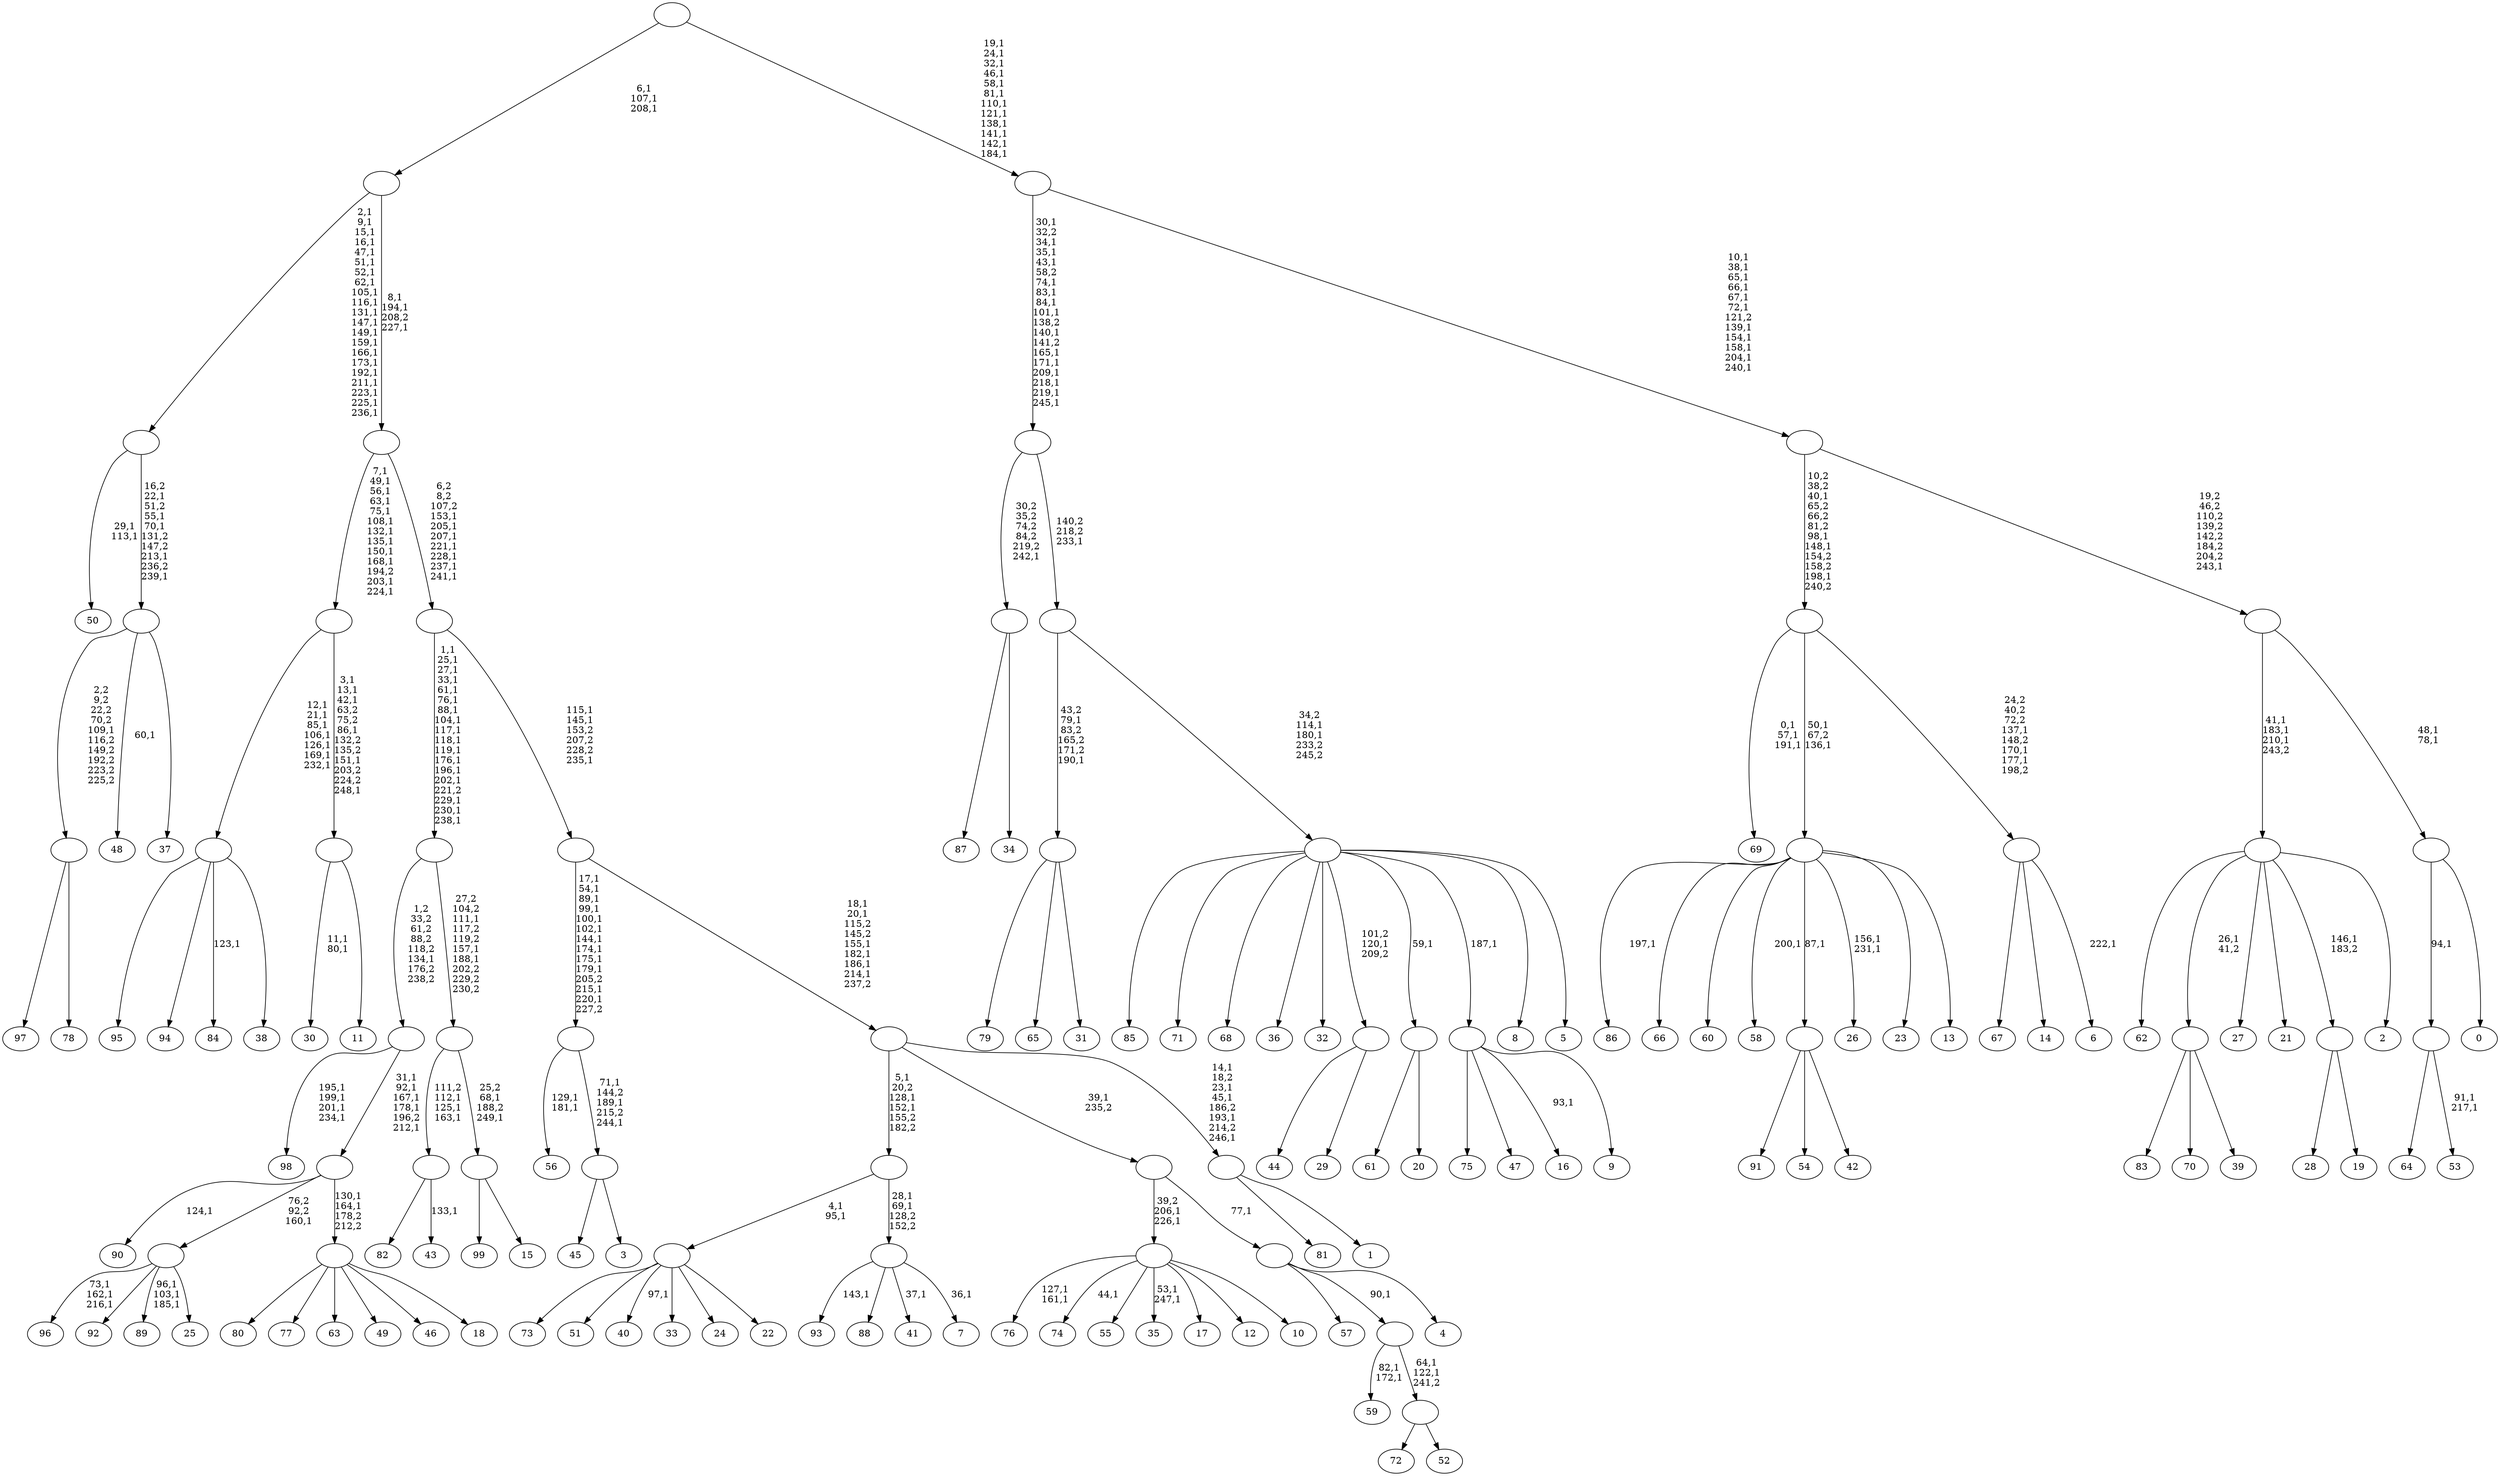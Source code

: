 digraph T {
	350 [label="99"]
	349 [label="98"]
	344 [label="97"]
	343 [label="96"]
	339 [label="95"]
	338 [label="94"]
	337 [label="93"]
	335 [label="92"]
	334 [label="91"]
	333 [label="90"]
	331 [label="89"]
	327 [label="88"]
	326 [label="87"]
	325 [label="86"]
	323 [label="85"]
	322 [label="84"]
	320 [label="83"]
	319 [label="82"]
	318 [label="81"]
	317 [label="80"]
	316 [label="79"]
	315 [label="78"]
	314 [label=""]
	313 [label="77"]
	312 [label="76"]
	309 [label="75"]
	308 [label="74"]
	306 [label="73"]
	305 [label="72"]
	304 [label="71"]
	303 [label="70"]
	302 [label="69"]
	298 [label="68"]
	297 [label="67"]
	296 [label="66"]
	295 [label="65"]
	294 [label="64"]
	293 [label="63"]
	292 [label="62"]
	291 [label="61"]
	290 [label="60"]
	289 [label="59"]
	286 [label="58"]
	284 [label="57"]
	283 [label="56"]
	280 [label="55"]
	279 [label="54"]
	278 [label="53"]
	275 [label=""]
	274 [label="52"]
	273 [label=""]
	271 [label=""]
	270 [label="51"]
	269 [label="50"]
	266 [label="49"]
	265 [label="48"]
	263 [label="47"]
	262 [label="46"]
	261 [label="45"]
	260 [label="44"]
	259 [label="43"]
	257 [label=""]
	254 [label="42"]
	253 [label=""]
	252 [label="41"]
	250 [label="40"]
	248 [label="39"]
	247 [label=""]
	246 [label="38"]
	245 [label=""]
	238 [label="37"]
	237 [label=""]
	232 [label=""]
	211 [label="36"]
	210 [label="35"]
	207 [label="34"]
	206 [label=""]
	205 [label="33"]
	204 [label="32"]
	203 [label="31"]
	202 [label=""]
	200 [label="30"]
	197 [label="29"]
	196 [label=""]
	195 [label="28"]
	194 [label="27"]
	193 [label="26"]
	190 [label="25"]
	189 [label=""]
	188 [label="24"]
	187 [label="23"]
	186 [label="22"]
	185 [label=""]
	183 [label="21"]
	182 [label="20"]
	181 [label=""]
	180 [label="19"]
	179 [label=""]
	178 [label="18"]
	177 [label=""]
	175 [label=""]
	170 [label=""]
	169 [label="17"]
	168 [label="16"]
	166 [label="15"]
	165 [label=""]
	163 [label=""]
	160 [label=""]
	143 [label="14"]
	142 [label="13"]
	141 [label=""]
	139 [label="12"]
	138 [label="11"]
	137 [label=""]
	131 [label=""]
	119 [label="10"]
	118 [label=""]
	116 [label="9"]
	115 [label=""]
	114 [label="8"]
	113 [label="7"]
	111 [label=""]
	109 [label=""]
	106 [label="6"]
	104 [label=""]
	101 [label=""]
	97 [label="5"]
	96 [label=""]
	94 [label=""]
	93 [label=""]
	78 [label="4"]
	77 [label=""]
	76 [label=""]
	75 [label="3"]
	74 [label=""]
	71 [label=""]
	59 [label="2"]
	58 [label=""]
	55 [label="1"]
	54 [label=""]
	49 [label=""]
	43 [label=""]
	40 [label=""]
	33 [label=""]
	30 [label=""]
	27 [label="0"]
	26 [label=""]
	24 [label=""]
	23 [label=""]
	12 [label=""]
	0 [label=""]
	314 -> 344 [label=""]
	314 -> 315 [label=""]
	275 -> 278 [label="91,1\n217,1"]
	275 -> 294 [label=""]
	273 -> 305 [label=""]
	273 -> 274 [label=""]
	271 -> 273 [label="64,1\n122,1\n241,2"]
	271 -> 289 [label="82,1\n172,1"]
	257 -> 259 [label="133,1"]
	257 -> 319 [label=""]
	253 -> 334 [label=""]
	253 -> 279 [label=""]
	253 -> 254 [label=""]
	247 -> 320 [label=""]
	247 -> 303 [label=""]
	247 -> 248 [label=""]
	245 -> 322 [label="123,1"]
	245 -> 339 [label=""]
	245 -> 338 [label=""]
	245 -> 246 [label=""]
	237 -> 265 [label="60,1"]
	237 -> 314 [label="2,2\n9,2\n22,2\n70,2\n109,1\n116,2\n149,2\n192,2\n223,2\n225,2"]
	237 -> 238 [label=""]
	232 -> 237 [label="16,2\n22,1\n51,2\n55,1\n70,1\n131,2\n147,2\n213,1\n236,2\n239,1"]
	232 -> 269 [label="29,1\n113,1"]
	206 -> 326 [label=""]
	206 -> 207 [label=""]
	202 -> 316 [label=""]
	202 -> 295 [label=""]
	202 -> 203 [label=""]
	196 -> 260 [label=""]
	196 -> 197 [label=""]
	189 -> 331 [label="96,1\n103,1\n185,1"]
	189 -> 343 [label="73,1\n162,1\n216,1"]
	189 -> 335 [label=""]
	189 -> 190 [label=""]
	185 -> 250 [label="97,1"]
	185 -> 306 [label=""]
	185 -> 270 [label=""]
	185 -> 205 [label=""]
	185 -> 188 [label=""]
	185 -> 186 [label=""]
	181 -> 291 [label=""]
	181 -> 182 [label=""]
	179 -> 195 [label=""]
	179 -> 180 [label=""]
	177 -> 317 [label=""]
	177 -> 313 [label=""]
	177 -> 293 [label=""]
	177 -> 266 [label=""]
	177 -> 262 [label=""]
	177 -> 178 [label=""]
	175 -> 177 [label="130,1\n164,1\n178,2\n212,2"]
	175 -> 333 [label="124,1"]
	175 -> 189 [label="76,2\n92,2\n160,1"]
	170 -> 175 [label="31,1\n92,1\n167,1\n178,1\n196,2\n212,1"]
	170 -> 349 [label="195,1\n199,1\n201,1\n234,1"]
	165 -> 350 [label=""]
	165 -> 166 [label=""]
	163 -> 165 [label="25,2\n68,1\n188,2\n249,1"]
	163 -> 257 [label="111,2\n112,1\n125,1\n163,1"]
	160 -> 163 [label="27,2\n104,2\n111,1\n117,2\n119,2\n157,1\n188,1\n202,2\n229,2\n230,2"]
	160 -> 170 [label="1,2\n33,2\n61,2\n88,2\n118,2\n134,1\n176,2\n238,2"]
	141 -> 193 [label="156,1\n231,1"]
	141 -> 286 [label="200,1"]
	141 -> 325 [label="197,1"]
	141 -> 296 [label=""]
	141 -> 290 [label=""]
	141 -> 253 [label="87,1"]
	141 -> 187 [label=""]
	141 -> 142 [label=""]
	137 -> 200 [label="11,1\n80,1"]
	137 -> 138 [label=""]
	131 -> 137 [label="3,1\n13,1\n42,1\n63,2\n75,2\n86,1\n132,2\n135,2\n151,1\n203,2\n224,2\n248,1"]
	131 -> 245 [label="12,1\n21,1\n85,1\n106,1\n126,1\n169,1\n232,1"]
	118 -> 210 [label="53,1\n247,1"]
	118 -> 308 [label="44,1"]
	118 -> 312 [label="127,1\n161,1"]
	118 -> 280 [label=""]
	118 -> 169 [label=""]
	118 -> 139 [label=""]
	118 -> 119 [label=""]
	115 -> 168 [label="93,1"]
	115 -> 309 [label=""]
	115 -> 263 [label=""]
	115 -> 116 [label=""]
	111 -> 113 [label="36,1"]
	111 -> 252 [label="37,1"]
	111 -> 337 [label="143,1"]
	111 -> 327 [label=""]
	109 -> 111 [label="28,1\n69,1\n128,2\n152,2"]
	109 -> 185 [label="4,1\n95,1"]
	104 -> 106 [label="222,1"]
	104 -> 297 [label=""]
	104 -> 143 [label=""]
	101 -> 104 [label="24,2\n40,2\n72,2\n137,1\n148,2\n170,1\n177,1\n198,2"]
	101 -> 141 [label="50,1\n67,2\n136,1"]
	101 -> 302 [label="0,1\n57,1\n191,1"]
	96 -> 323 [label=""]
	96 -> 304 [label=""]
	96 -> 298 [label=""]
	96 -> 211 [label=""]
	96 -> 204 [label=""]
	96 -> 196 [label="101,2\n120,1\n209,2"]
	96 -> 181 [label="59,1"]
	96 -> 115 [label="187,1"]
	96 -> 114 [label=""]
	96 -> 97 [label=""]
	94 -> 96 [label="34,2\n114,1\n180,1\n233,2\n245,2"]
	94 -> 202 [label="43,2\n79,1\n83,2\n165,2\n171,2\n190,1"]
	93 -> 206 [label="30,2\n35,2\n74,2\n84,2\n219,2\n242,1"]
	93 -> 94 [label="140,2\n218,2\n233,1"]
	77 -> 284 [label=""]
	77 -> 271 [label="90,1"]
	77 -> 78 [label=""]
	76 -> 118 [label="39,2\n206,1\n226,1"]
	76 -> 77 [label="77,1"]
	74 -> 261 [label=""]
	74 -> 75 [label=""]
	71 -> 74 [label="71,1\n144,2\n189,1\n215,2\n244,1"]
	71 -> 283 [label="129,1\n181,1"]
	58 -> 292 [label=""]
	58 -> 247 [label="26,1\n41,2"]
	58 -> 194 [label=""]
	58 -> 183 [label=""]
	58 -> 179 [label="146,1\n183,2"]
	58 -> 59 [label=""]
	54 -> 318 [label=""]
	54 -> 55 [label=""]
	49 -> 54 [label="14,1\n18,2\n23,1\n45,1\n186,2\n193,1\n214,2\n246,1"]
	49 -> 109 [label="5,1\n20,2\n128,1\n152,1\n155,2\n182,2"]
	49 -> 76 [label="39,1\n235,2"]
	43 -> 49 [label="18,1\n20,1\n115,2\n145,2\n155,1\n182,1\n186,1\n214,1\n237,2"]
	43 -> 71 [label="17,1\n54,1\n89,1\n99,1\n100,1\n102,1\n144,1\n174,1\n175,1\n179,1\n205,2\n215,1\n220,1\n227,2"]
	40 -> 43 [label="115,1\n145,1\n153,2\n207,2\n228,2\n235,1"]
	40 -> 160 [label="1,1\n25,1\n27,1\n33,1\n61,1\n76,1\n88,1\n104,1\n117,1\n118,1\n119,1\n176,1\n196,1\n202,1\n221,2\n229,1\n230,1\n238,1"]
	33 -> 40 [label="6,2\n8,2\n107,2\n153,1\n205,1\n207,1\n221,1\n228,1\n237,1\n241,1"]
	33 -> 131 [label="7,1\n49,1\n56,1\n63,1\n75,1\n108,1\n132,1\n135,1\n150,1\n168,1\n194,2\n203,1\n224,1"]
	30 -> 33 [label="8,1\n194,1\n208,2\n227,1"]
	30 -> 232 [label="2,1\n9,1\n15,1\n16,1\n47,1\n51,1\n52,1\n62,1\n105,1\n116,1\n131,1\n147,1\n149,1\n159,1\n166,1\n173,1\n192,1\n211,1\n223,1\n225,1\n236,1"]
	26 -> 275 [label="94,1"]
	26 -> 27 [label=""]
	24 -> 26 [label="48,1\n78,1"]
	24 -> 58 [label="41,1\n183,1\n210,1\n243,2"]
	23 -> 101 [label="10,2\n38,2\n40,1\n65,2\n66,2\n81,2\n98,1\n148,1\n154,2\n158,2\n198,1\n240,2"]
	23 -> 24 [label="19,2\n46,2\n110,2\n139,2\n142,2\n184,2\n204,2\n243,1"]
	12 -> 23 [label="10,1\n38,1\n65,1\n66,1\n67,1\n72,1\n121,2\n139,1\n154,1\n158,1\n204,1\n240,1"]
	12 -> 93 [label="30,1\n32,2\n34,1\n35,1\n43,1\n58,2\n74,1\n83,1\n84,1\n101,1\n138,2\n140,1\n141,2\n165,1\n171,1\n209,1\n218,1\n219,1\n245,1"]
	0 -> 12 [label="19,1\n24,1\n32,1\n46,1\n58,1\n81,1\n110,1\n121,1\n138,1\n141,1\n142,1\n184,1"]
	0 -> 30 [label="6,1\n107,1\n208,1"]
}

